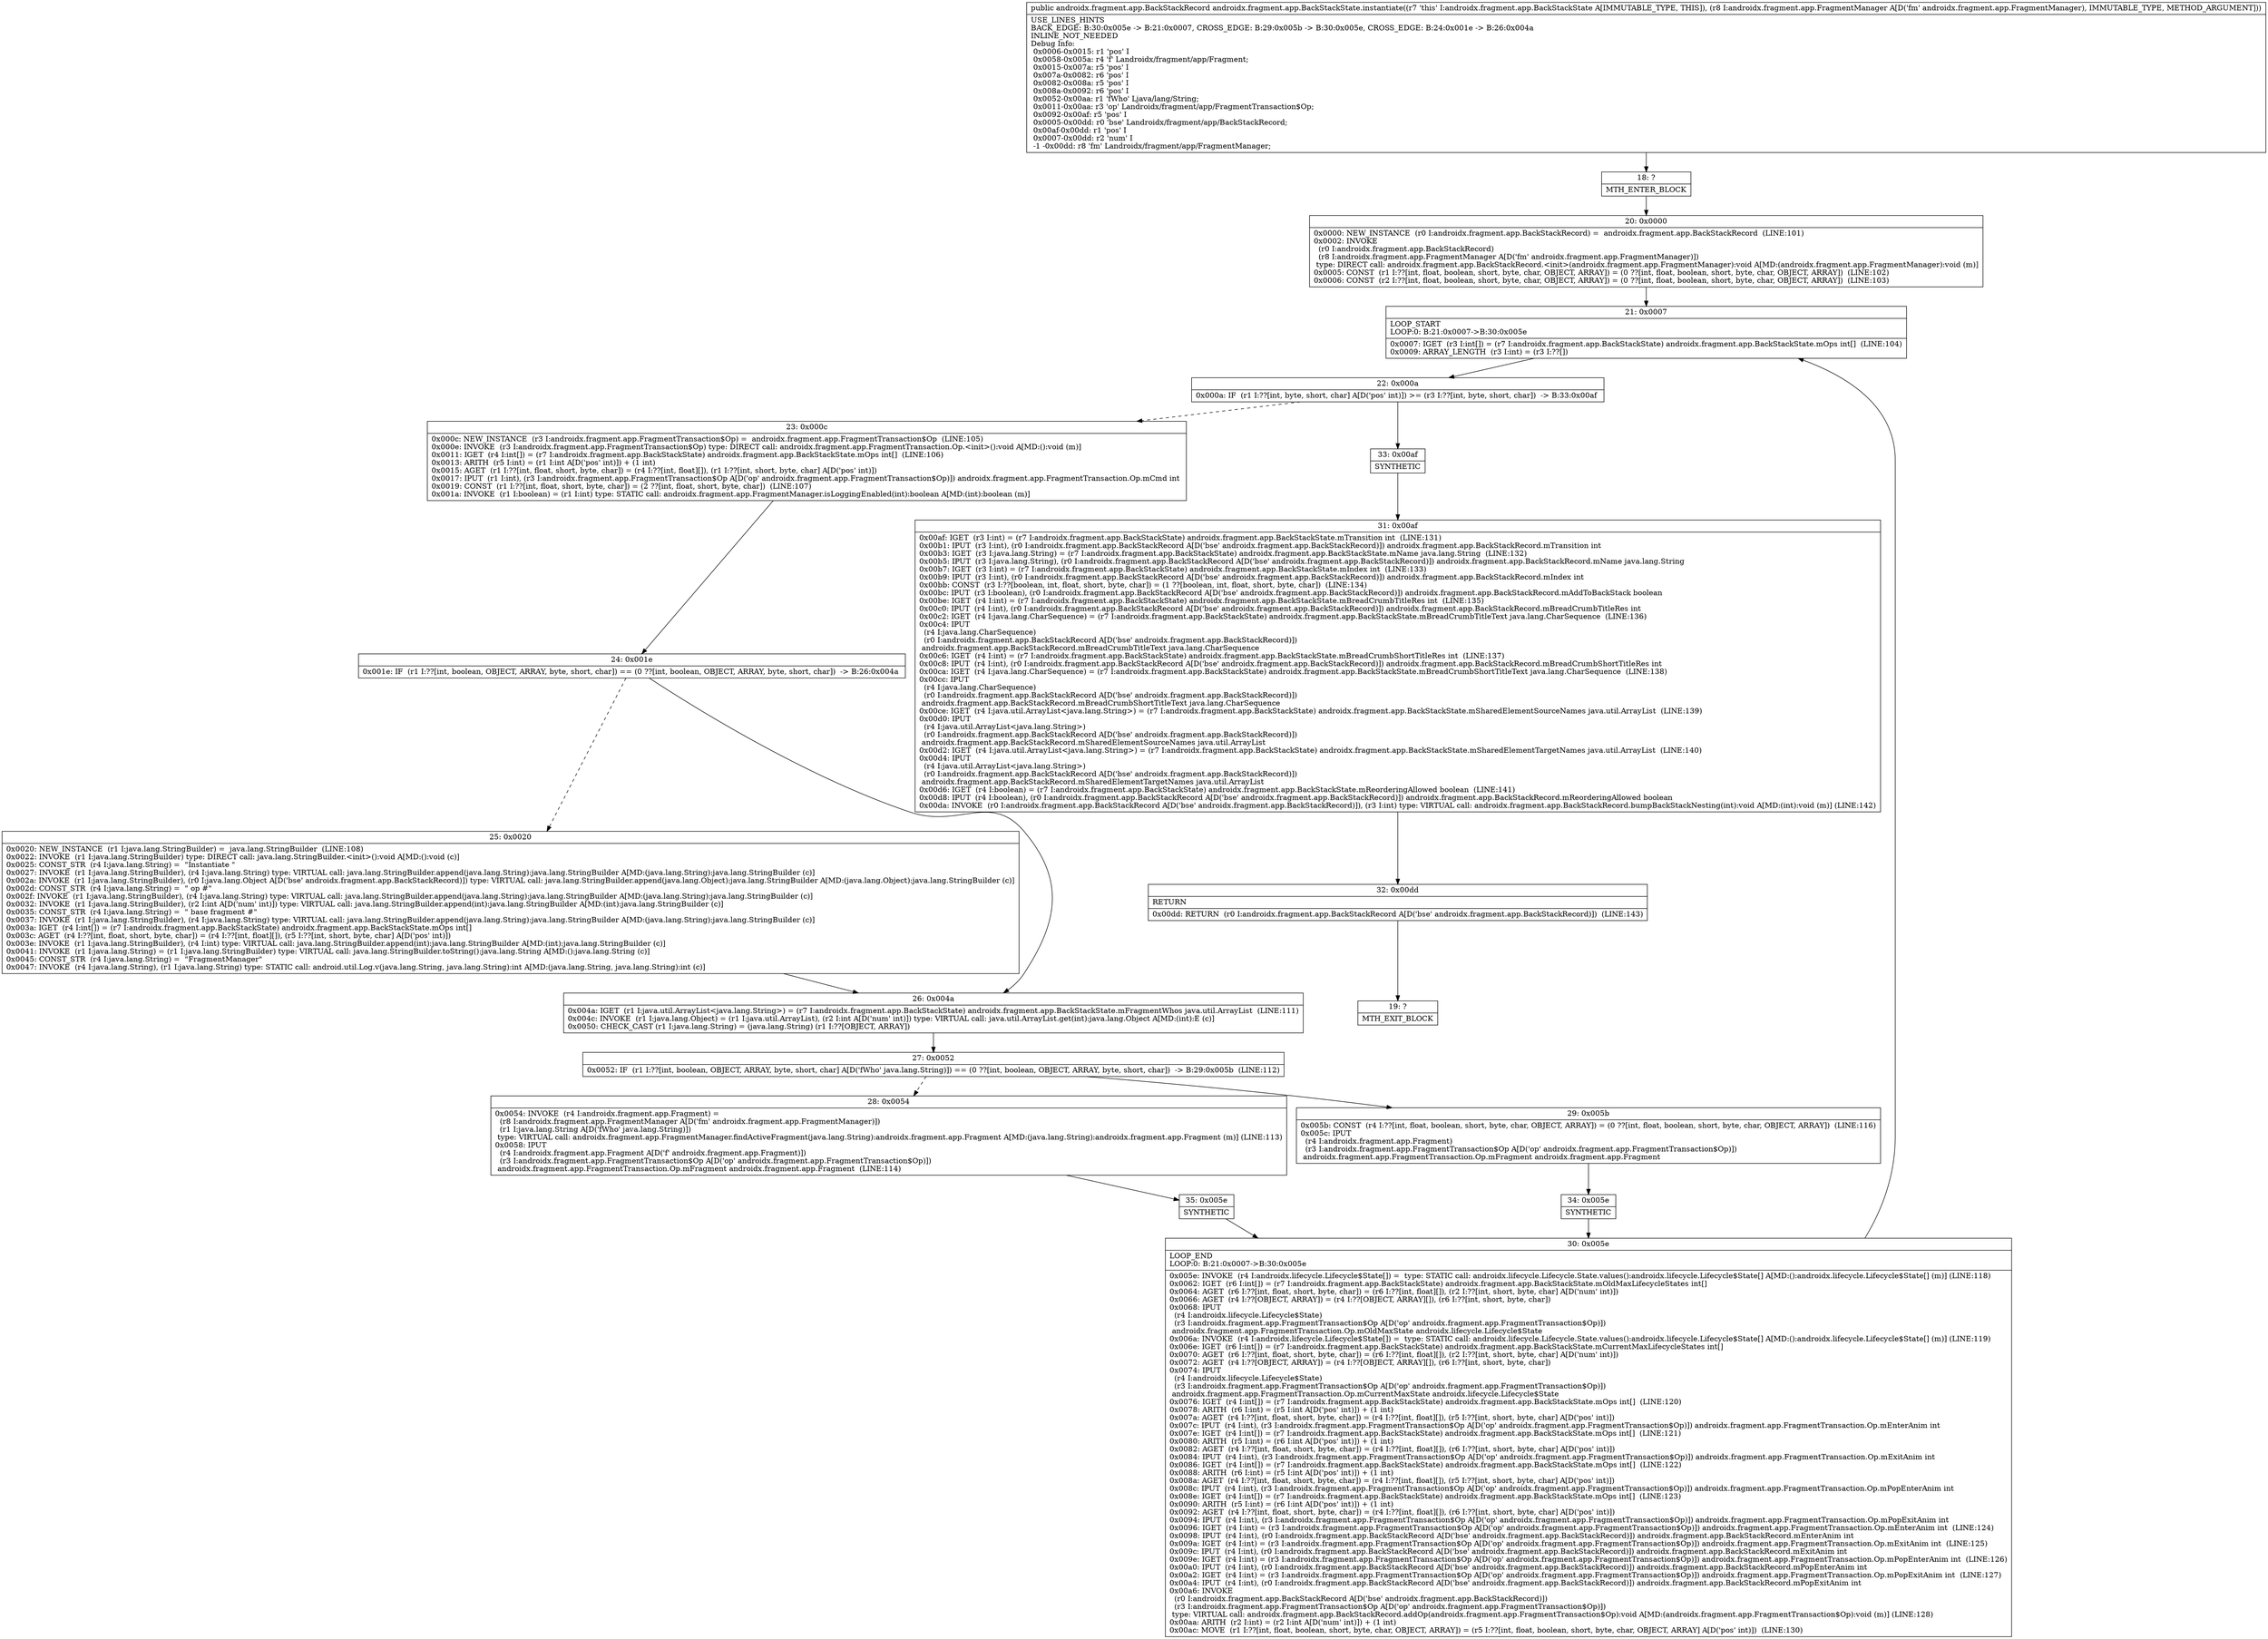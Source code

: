 digraph "CFG forandroidx.fragment.app.BackStackState.instantiate(Landroidx\/fragment\/app\/FragmentManager;)Landroidx\/fragment\/app\/BackStackRecord;" {
Node_18 [shape=record,label="{18\:\ ?|MTH_ENTER_BLOCK\l}"];
Node_20 [shape=record,label="{20\:\ 0x0000|0x0000: NEW_INSTANCE  (r0 I:androidx.fragment.app.BackStackRecord) =  androidx.fragment.app.BackStackRecord  (LINE:101)\l0x0002: INVOKE  \l  (r0 I:androidx.fragment.app.BackStackRecord)\l  (r8 I:androidx.fragment.app.FragmentManager A[D('fm' androidx.fragment.app.FragmentManager)])\l type: DIRECT call: androidx.fragment.app.BackStackRecord.\<init\>(androidx.fragment.app.FragmentManager):void A[MD:(androidx.fragment.app.FragmentManager):void (m)]\l0x0005: CONST  (r1 I:??[int, float, boolean, short, byte, char, OBJECT, ARRAY]) = (0 ??[int, float, boolean, short, byte, char, OBJECT, ARRAY])  (LINE:102)\l0x0006: CONST  (r2 I:??[int, float, boolean, short, byte, char, OBJECT, ARRAY]) = (0 ??[int, float, boolean, short, byte, char, OBJECT, ARRAY])  (LINE:103)\l}"];
Node_21 [shape=record,label="{21\:\ 0x0007|LOOP_START\lLOOP:0: B:21:0x0007\-\>B:30:0x005e\l|0x0007: IGET  (r3 I:int[]) = (r7 I:androidx.fragment.app.BackStackState) androidx.fragment.app.BackStackState.mOps int[]  (LINE:104)\l0x0009: ARRAY_LENGTH  (r3 I:int) = (r3 I:??[]) \l}"];
Node_22 [shape=record,label="{22\:\ 0x000a|0x000a: IF  (r1 I:??[int, byte, short, char] A[D('pos' int)]) \>= (r3 I:??[int, byte, short, char])  \-\> B:33:0x00af \l}"];
Node_23 [shape=record,label="{23\:\ 0x000c|0x000c: NEW_INSTANCE  (r3 I:androidx.fragment.app.FragmentTransaction$Op) =  androidx.fragment.app.FragmentTransaction$Op  (LINE:105)\l0x000e: INVOKE  (r3 I:androidx.fragment.app.FragmentTransaction$Op) type: DIRECT call: androidx.fragment.app.FragmentTransaction.Op.\<init\>():void A[MD:():void (m)]\l0x0011: IGET  (r4 I:int[]) = (r7 I:androidx.fragment.app.BackStackState) androidx.fragment.app.BackStackState.mOps int[]  (LINE:106)\l0x0013: ARITH  (r5 I:int) = (r1 I:int A[D('pos' int)]) + (1 int) \l0x0015: AGET  (r1 I:??[int, float, short, byte, char]) = (r4 I:??[int, float][]), (r1 I:??[int, short, byte, char] A[D('pos' int)]) \l0x0017: IPUT  (r1 I:int), (r3 I:androidx.fragment.app.FragmentTransaction$Op A[D('op' androidx.fragment.app.FragmentTransaction$Op)]) androidx.fragment.app.FragmentTransaction.Op.mCmd int \l0x0019: CONST  (r1 I:??[int, float, short, byte, char]) = (2 ??[int, float, short, byte, char])  (LINE:107)\l0x001a: INVOKE  (r1 I:boolean) = (r1 I:int) type: STATIC call: androidx.fragment.app.FragmentManager.isLoggingEnabled(int):boolean A[MD:(int):boolean (m)]\l}"];
Node_24 [shape=record,label="{24\:\ 0x001e|0x001e: IF  (r1 I:??[int, boolean, OBJECT, ARRAY, byte, short, char]) == (0 ??[int, boolean, OBJECT, ARRAY, byte, short, char])  \-\> B:26:0x004a \l}"];
Node_25 [shape=record,label="{25\:\ 0x0020|0x0020: NEW_INSTANCE  (r1 I:java.lang.StringBuilder) =  java.lang.StringBuilder  (LINE:108)\l0x0022: INVOKE  (r1 I:java.lang.StringBuilder) type: DIRECT call: java.lang.StringBuilder.\<init\>():void A[MD:():void (c)]\l0x0025: CONST_STR  (r4 I:java.lang.String) =  \"Instantiate \" \l0x0027: INVOKE  (r1 I:java.lang.StringBuilder), (r4 I:java.lang.String) type: VIRTUAL call: java.lang.StringBuilder.append(java.lang.String):java.lang.StringBuilder A[MD:(java.lang.String):java.lang.StringBuilder (c)]\l0x002a: INVOKE  (r1 I:java.lang.StringBuilder), (r0 I:java.lang.Object A[D('bse' androidx.fragment.app.BackStackRecord)]) type: VIRTUAL call: java.lang.StringBuilder.append(java.lang.Object):java.lang.StringBuilder A[MD:(java.lang.Object):java.lang.StringBuilder (c)]\l0x002d: CONST_STR  (r4 I:java.lang.String) =  \" op #\" \l0x002f: INVOKE  (r1 I:java.lang.StringBuilder), (r4 I:java.lang.String) type: VIRTUAL call: java.lang.StringBuilder.append(java.lang.String):java.lang.StringBuilder A[MD:(java.lang.String):java.lang.StringBuilder (c)]\l0x0032: INVOKE  (r1 I:java.lang.StringBuilder), (r2 I:int A[D('num' int)]) type: VIRTUAL call: java.lang.StringBuilder.append(int):java.lang.StringBuilder A[MD:(int):java.lang.StringBuilder (c)]\l0x0035: CONST_STR  (r4 I:java.lang.String) =  \" base fragment #\" \l0x0037: INVOKE  (r1 I:java.lang.StringBuilder), (r4 I:java.lang.String) type: VIRTUAL call: java.lang.StringBuilder.append(java.lang.String):java.lang.StringBuilder A[MD:(java.lang.String):java.lang.StringBuilder (c)]\l0x003a: IGET  (r4 I:int[]) = (r7 I:androidx.fragment.app.BackStackState) androidx.fragment.app.BackStackState.mOps int[] \l0x003c: AGET  (r4 I:??[int, float, short, byte, char]) = (r4 I:??[int, float][]), (r5 I:??[int, short, byte, char] A[D('pos' int)]) \l0x003e: INVOKE  (r1 I:java.lang.StringBuilder), (r4 I:int) type: VIRTUAL call: java.lang.StringBuilder.append(int):java.lang.StringBuilder A[MD:(int):java.lang.StringBuilder (c)]\l0x0041: INVOKE  (r1 I:java.lang.String) = (r1 I:java.lang.StringBuilder) type: VIRTUAL call: java.lang.StringBuilder.toString():java.lang.String A[MD:():java.lang.String (c)]\l0x0045: CONST_STR  (r4 I:java.lang.String) =  \"FragmentManager\" \l0x0047: INVOKE  (r4 I:java.lang.String), (r1 I:java.lang.String) type: STATIC call: android.util.Log.v(java.lang.String, java.lang.String):int A[MD:(java.lang.String, java.lang.String):int (c)]\l}"];
Node_26 [shape=record,label="{26\:\ 0x004a|0x004a: IGET  (r1 I:java.util.ArrayList\<java.lang.String\>) = (r7 I:androidx.fragment.app.BackStackState) androidx.fragment.app.BackStackState.mFragmentWhos java.util.ArrayList  (LINE:111)\l0x004c: INVOKE  (r1 I:java.lang.Object) = (r1 I:java.util.ArrayList), (r2 I:int A[D('num' int)]) type: VIRTUAL call: java.util.ArrayList.get(int):java.lang.Object A[MD:(int):E (c)]\l0x0050: CHECK_CAST (r1 I:java.lang.String) = (java.lang.String) (r1 I:??[OBJECT, ARRAY]) \l}"];
Node_27 [shape=record,label="{27\:\ 0x0052|0x0052: IF  (r1 I:??[int, boolean, OBJECT, ARRAY, byte, short, char] A[D('fWho' java.lang.String)]) == (0 ??[int, boolean, OBJECT, ARRAY, byte, short, char])  \-\> B:29:0x005b  (LINE:112)\l}"];
Node_28 [shape=record,label="{28\:\ 0x0054|0x0054: INVOKE  (r4 I:androidx.fragment.app.Fragment) = \l  (r8 I:androidx.fragment.app.FragmentManager A[D('fm' androidx.fragment.app.FragmentManager)])\l  (r1 I:java.lang.String A[D('fWho' java.lang.String)])\l type: VIRTUAL call: androidx.fragment.app.FragmentManager.findActiveFragment(java.lang.String):androidx.fragment.app.Fragment A[MD:(java.lang.String):androidx.fragment.app.Fragment (m)] (LINE:113)\l0x0058: IPUT  \l  (r4 I:androidx.fragment.app.Fragment A[D('f' androidx.fragment.app.Fragment)])\l  (r3 I:androidx.fragment.app.FragmentTransaction$Op A[D('op' androidx.fragment.app.FragmentTransaction$Op)])\l androidx.fragment.app.FragmentTransaction.Op.mFragment androidx.fragment.app.Fragment  (LINE:114)\l}"];
Node_35 [shape=record,label="{35\:\ 0x005e|SYNTHETIC\l}"];
Node_30 [shape=record,label="{30\:\ 0x005e|LOOP_END\lLOOP:0: B:21:0x0007\-\>B:30:0x005e\l|0x005e: INVOKE  (r4 I:androidx.lifecycle.Lifecycle$State[]) =  type: STATIC call: androidx.lifecycle.Lifecycle.State.values():androidx.lifecycle.Lifecycle$State[] A[MD:():androidx.lifecycle.Lifecycle$State[] (m)] (LINE:118)\l0x0062: IGET  (r6 I:int[]) = (r7 I:androidx.fragment.app.BackStackState) androidx.fragment.app.BackStackState.mOldMaxLifecycleStates int[] \l0x0064: AGET  (r6 I:??[int, float, short, byte, char]) = (r6 I:??[int, float][]), (r2 I:??[int, short, byte, char] A[D('num' int)]) \l0x0066: AGET  (r4 I:??[OBJECT, ARRAY]) = (r4 I:??[OBJECT, ARRAY][]), (r6 I:??[int, short, byte, char]) \l0x0068: IPUT  \l  (r4 I:androidx.lifecycle.Lifecycle$State)\l  (r3 I:androidx.fragment.app.FragmentTransaction$Op A[D('op' androidx.fragment.app.FragmentTransaction$Op)])\l androidx.fragment.app.FragmentTransaction.Op.mOldMaxState androidx.lifecycle.Lifecycle$State \l0x006a: INVOKE  (r4 I:androidx.lifecycle.Lifecycle$State[]) =  type: STATIC call: androidx.lifecycle.Lifecycle.State.values():androidx.lifecycle.Lifecycle$State[] A[MD:():androidx.lifecycle.Lifecycle$State[] (m)] (LINE:119)\l0x006e: IGET  (r6 I:int[]) = (r7 I:androidx.fragment.app.BackStackState) androidx.fragment.app.BackStackState.mCurrentMaxLifecycleStates int[] \l0x0070: AGET  (r6 I:??[int, float, short, byte, char]) = (r6 I:??[int, float][]), (r2 I:??[int, short, byte, char] A[D('num' int)]) \l0x0072: AGET  (r4 I:??[OBJECT, ARRAY]) = (r4 I:??[OBJECT, ARRAY][]), (r6 I:??[int, short, byte, char]) \l0x0074: IPUT  \l  (r4 I:androidx.lifecycle.Lifecycle$State)\l  (r3 I:androidx.fragment.app.FragmentTransaction$Op A[D('op' androidx.fragment.app.FragmentTransaction$Op)])\l androidx.fragment.app.FragmentTransaction.Op.mCurrentMaxState androidx.lifecycle.Lifecycle$State \l0x0076: IGET  (r4 I:int[]) = (r7 I:androidx.fragment.app.BackStackState) androidx.fragment.app.BackStackState.mOps int[]  (LINE:120)\l0x0078: ARITH  (r6 I:int) = (r5 I:int A[D('pos' int)]) + (1 int) \l0x007a: AGET  (r4 I:??[int, float, short, byte, char]) = (r4 I:??[int, float][]), (r5 I:??[int, short, byte, char] A[D('pos' int)]) \l0x007c: IPUT  (r4 I:int), (r3 I:androidx.fragment.app.FragmentTransaction$Op A[D('op' androidx.fragment.app.FragmentTransaction$Op)]) androidx.fragment.app.FragmentTransaction.Op.mEnterAnim int \l0x007e: IGET  (r4 I:int[]) = (r7 I:androidx.fragment.app.BackStackState) androidx.fragment.app.BackStackState.mOps int[]  (LINE:121)\l0x0080: ARITH  (r5 I:int) = (r6 I:int A[D('pos' int)]) + (1 int) \l0x0082: AGET  (r4 I:??[int, float, short, byte, char]) = (r4 I:??[int, float][]), (r6 I:??[int, short, byte, char] A[D('pos' int)]) \l0x0084: IPUT  (r4 I:int), (r3 I:androidx.fragment.app.FragmentTransaction$Op A[D('op' androidx.fragment.app.FragmentTransaction$Op)]) androidx.fragment.app.FragmentTransaction.Op.mExitAnim int \l0x0086: IGET  (r4 I:int[]) = (r7 I:androidx.fragment.app.BackStackState) androidx.fragment.app.BackStackState.mOps int[]  (LINE:122)\l0x0088: ARITH  (r6 I:int) = (r5 I:int A[D('pos' int)]) + (1 int) \l0x008a: AGET  (r4 I:??[int, float, short, byte, char]) = (r4 I:??[int, float][]), (r5 I:??[int, short, byte, char] A[D('pos' int)]) \l0x008c: IPUT  (r4 I:int), (r3 I:androidx.fragment.app.FragmentTransaction$Op A[D('op' androidx.fragment.app.FragmentTransaction$Op)]) androidx.fragment.app.FragmentTransaction.Op.mPopEnterAnim int \l0x008e: IGET  (r4 I:int[]) = (r7 I:androidx.fragment.app.BackStackState) androidx.fragment.app.BackStackState.mOps int[]  (LINE:123)\l0x0090: ARITH  (r5 I:int) = (r6 I:int A[D('pos' int)]) + (1 int) \l0x0092: AGET  (r4 I:??[int, float, short, byte, char]) = (r4 I:??[int, float][]), (r6 I:??[int, short, byte, char] A[D('pos' int)]) \l0x0094: IPUT  (r4 I:int), (r3 I:androidx.fragment.app.FragmentTransaction$Op A[D('op' androidx.fragment.app.FragmentTransaction$Op)]) androidx.fragment.app.FragmentTransaction.Op.mPopExitAnim int \l0x0096: IGET  (r4 I:int) = (r3 I:androidx.fragment.app.FragmentTransaction$Op A[D('op' androidx.fragment.app.FragmentTransaction$Op)]) androidx.fragment.app.FragmentTransaction.Op.mEnterAnim int  (LINE:124)\l0x0098: IPUT  (r4 I:int), (r0 I:androidx.fragment.app.BackStackRecord A[D('bse' androidx.fragment.app.BackStackRecord)]) androidx.fragment.app.BackStackRecord.mEnterAnim int \l0x009a: IGET  (r4 I:int) = (r3 I:androidx.fragment.app.FragmentTransaction$Op A[D('op' androidx.fragment.app.FragmentTransaction$Op)]) androidx.fragment.app.FragmentTransaction.Op.mExitAnim int  (LINE:125)\l0x009c: IPUT  (r4 I:int), (r0 I:androidx.fragment.app.BackStackRecord A[D('bse' androidx.fragment.app.BackStackRecord)]) androidx.fragment.app.BackStackRecord.mExitAnim int \l0x009e: IGET  (r4 I:int) = (r3 I:androidx.fragment.app.FragmentTransaction$Op A[D('op' androidx.fragment.app.FragmentTransaction$Op)]) androidx.fragment.app.FragmentTransaction.Op.mPopEnterAnim int  (LINE:126)\l0x00a0: IPUT  (r4 I:int), (r0 I:androidx.fragment.app.BackStackRecord A[D('bse' androidx.fragment.app.BackStackRecord)]) androidx.fragment.app.BackStackRecord.mPopEnterAnim int \l0x00a2: IGET  (r4 I:int) = (r3 I:androidx.fragment.app.FragmentTransaction$Op A[D('op' androidx.fragment.app.FragmentTransaction$Op)]) androidx.fragment.app.FragmentTransaction.Op.mPopExitAnim int  (LINE:127)\l0x00a4: IPUT  (r4 I:int), (r0 I:androidx.fragment.app.BackStackRecord A[D('bse' androidx.fragment.app.BackStackRecord)]) androidx.fragment.app.BackStackRecord.mPopExitAnim int \l0x00a6: INVOKE  \l  (r0 I:androidx.fragment.app.BackStackRecord A[D('bse' androidx.fragment.app.BackStackRecord)])\l  (r3 I:androidx.fragment.app.FragmentTransaction$Op A[D('op' androidx.fragment.app.FragmentTransaction$Op)])\l type: VIRTUAL call: androidx.fragment.app.BackStackRecord.addOp(androidx.fragment.app.FragmentTransaction$Op):void A[MD:(androidx.fragment.app.FragmentTransaction$Op):void (m)] (LINE:128)\l0x00aa: ARITH  (r2 I:int) = (r2 I:int A[D('num' int)]) + (1 int) \l0x00ac: MOVE  (r1 I:??[int, float, boolean, short, byte, char, OBJECT, ARRAY]) = (r5 I:??[int, float, boolean, short, byte, char, OBJECT, ARRAY] A[D('pos' int)])  (LINE:130)\l}"];
Node_29 [shape=record,label="{29\:\ 0x005b|0x005b: CONST  (r4 I:??[int, float, boolean, short, byte, char, OBJECT, ARRAY]) = (0 ??[int, float, boolean, short, byte, char, OBJECT, ARRAY])  (LINE:116)\l0x005c: IPUT  \l  (r4 I:androidx.fragment.app.Fragment)\l  (r3 I:androidx.fragment.app.FragmentTransaction$Op A[D('op' androidx.fragment.app.FragmentTransaction$Op)])\l androidx.fragment.app.FragmentTransaction.Op.mFragment androidx.fragment.app.Fragment \l}"];
Node_34 [shape=record,label="{34\:\ 0x005e|SYNTHETIC\l}"];
Node_33 [shape=record,label="{33\:\ 0x00af|SYNTHETIC\l}"];
Node_31 [shape=record,label="{31\:\ 0x00af|0x00af: IGET  (r3 I:int) = (r7 I:androidx.fragment.app.BackStackState) androidx.fragment.app.BackStackState.mTransition int  (LINE:131)\l0x00b1: IPUT  (r3 I:int), (r0 I:androidx.fragment.app.BackStackRecord A[D('bse' androidx.fragment.app.BackStackRecord)]) androidx.fragment.app.BackStackRecord.mTransition int \l0x00b3: IGET  (r3 I:java.lang.String) = (r7 I:androidx.fragment.app.BackStackState) androidx.fragment.app.BackStackState.mName java.lang.String  (LINE:132)\l0x00b5: IPUT  (r3 I:java.lang.String), (r0 I:androidx.fragment.app.BackStackRecord A[D('bse' androidx.fragment.app.BackStackRecord)]) androidx.fragment.app.BackStackRecord.mName java.lang.String \l0x00b7: IGET  (r3 I:int) = (r7 I:androidx.fragment.app.BackStackState) androidx.fragment.app.BackStackState.mIndex int  (LINE:133)\l0x00b9: IPUT  (r3 I:int), (r0 I:androidx.fragment.app.BackStackRecord A[D('bse' androidx.fragment.app.BackStackRecord)]) androidx.fragment.app.BackStackRecord.mIndex int \l0x00bb: CONST  (r3 I:??[boolean, int, float, short, byte, char]) = (1 ??[boolean, int, float, short, byte, char])  (LINE:134)\l0x00bc: IPUT  (r3 I:boolean), (r0 I:androidx.fragment.app.BackStackRecord A[D('bse' androidx.fragment.app.BackStackRecord)]) androidx.fragment.app.BackStackRecord.mAddToBackStack boolean \l0x00be: IGET  (r4 I:int) = (r7 I:androidx.fragment.app.BackStackState) androidx.fragment.app.BackStackState.mBreadCrumbTitleRes int  (LINE:135)\l0x00c0: IPUT  (r4 I:int), (r0 I:androidx.fragment.app.BackStackRecord A[D('bse' androidx.fragment.app.BackStackRecord)]) androidx.fragment.app.BackStackRecord.mBreadCrumbTitleRes int \l0x00c2: IGET  (r4 I:java.lang.CharSequence) = (r7 I:androidx.fragment.app.BackStackState) androidx.fragment.app.BackStackState.mBreadCrumbTitleText java.lang.CharSequence  (LINE:136)\l0x00c4: IPUT  \l  (r4 I:java.lang.CharSequence)\l  (r0 I:androidx.fragment.app.BackStackRecord A[D('bse' androidx.fragment.app.BackStackRecord)])\l androidx.fragment.app.BackStackRecord.mBreadCrumbTitleText java.lang.CharSequence \l0x00c6: IGET  (r4 I:int) = (r7 I:androidx.fragment.app.BackStackState) androidx.fragment.app.BackStackState.mBreadCrumbShortTitleRes int  (LINE:137)\l0x00c8: IPUT  (r4 I:int), (r0 I:androidx.fragment.app.BackStackRecord A[D('bse' androidx.fragment.app.BackStackRecord)]) androidx.fragment.app.BackStackRecord.mBreadCrumbShortTitleRes int \l0x00ca: IGET  (r4 I:java.lang.CharSequence) = (r7 I:androidx.fragment.app.BackStackState) androidx.fragment.app.BackStackState.mBreadCrumbShortTitleText java.lang.CharSequence  (LINE:138)\l0x00cc: IPUT  \l  (r4 I:java.lang.CharSequence)\l  (r0 I:androidx.fragment.app.BackStackRecord A[D('bse' androidx.fragment.app.BackStackRecord)])\l androidx.fragment.app.BackStackRecord.mBreadCrumbShortTitleText java.lang.CharSequence \l0x00ce: IGET  (r4 I:java.util.ArrayList\<java.lang.String\>) = (r7 I:androidx.fragment.app.BackStackState) androidx.fragment.app.BackStackState.mSharedElementSourceNames java.util.ArrayList  (LINE:139)\l0x00d0: IPUT  \l  (r4 I:java.util.ArrayList\<java.lang.String\>)\l  (r0 I:androidx.fragment.app.BackStackRecord A[D('bse' androidx.fragment.app.BackStackRecord)])\l androidx.fragment.app.BackStackRecord.mSharedElementSourceNames java.util.ArrayList \l0x00d2: IGET  (r4 I:java.util.ArrayList\<java.lang.String\>) = (r7 I:androidx.fragment.app.BackStackState) androidx.fragment.app.BackStackState.mSharedElementTargetNames java.util.ArrayList  (LINE:140)\l0x00d4: IPUT  \l  (r4 I:java.util.ArrayList\<java.lang.String\>)\l  (r0 I:androidx.fragment.app.BackStackRecord A[D('bse' androidx.fragment.app.BackStackRecord)])\l androidx.fragment.app.BackStackRecord.mSharedElementTargetNames java.util.ArrayList \l0x00d6: IGET  (r4 I:boolean) = (r7 I:androidx.fragment.app.BackStackState) androidx.fragment.app.BackStackState.mReorderingAllowed boolean  (LINE:141)\l0x00d8: IPUT  (r4 I:boolean), (r0 I:androidx.fragment.app.BackStackRecord A[D('bse' androidx.fragment.app.BackStackRecord)]) androidx.fragment.app.BackStackRecord.mReorderingAllowed boolean \l0x00da: INVOKE  (r0 I:androidx.fragment.app.BackStackRecord A[D('bse' androidx.fragment.app.BackStackRecord)]), (r3 I:int) type: VIRTUAL call: androidx.fragment.app.BackStackRecord.bumpBackStackNesting(int):void A[MD:(int):void (m)] (LINE:142)\l}"];
Node_32 [shape=record,label="{32\:\ 0x00dd|RETURN\l|0x00dd: RETURN  (r0 I:androidx.fragment.app.BackStackRecord A[D('bse' androidx.fragment.app.BackStackRecord)])  (LINE:143)\l}"];
Node_19 [shape=record,label="{19\:\ ?|MTH_EXIT_BLOCK\l}"];
MethodNode[shape=record,label="{public androidx.fragment.app.BackStackRecord androidx.fragment.app.BackStackState.instantiate((r7 'this' I:androidx.fragment.app.BackStackState A[IMMUTABLE_TYPE, THIS]), (r8 I:androidx.fragment.app.FragmentManager A[D('fm' androidx.fragment.app.FragmentManager), IMMUTABLE_TYPE, METHOD_ARGUMENT]))  | USE_LINES_HINTS\lBACK_EDGE: B:30:0x005e \-\> B:21:0x0007, CROSS_EDGE: B:29:0x005b \-\> B:30:0x005e, CROSS_EDGE: B:24:0x001e \-\> B:26:0x004a\lINLINE_NOT_NEEDED\lDebug Info:\l  0x0006\-0x0015: r1 'pos' I\l  0x0058\-0x005a: r4 'f' Landroidx\/fragment\/app\/Fragment;\l  0x0015\-0x007a: r5 'pos' I\l  0x007a\-0x0082: r6 'pos' I\l  0x0082\-0x008a: r5 'pos' I\l  0x008a\-0x0092: r6 'pos' I\l  0x0052\-0x00aa: r1 'fWho' Ljava\/lang\/String;\l  0x0011\-0x00aa: r3 'op' Landroidx\/fragment\/app\/FragmentTransaction$Op;\l  0x0092\-0x00af: r5 'pos' I\l  0x0005\-0x00dd: r0 'bse' Landroidx\/fragment\/app\/BackStackRecord;\l  0x00af\-0x00dd: r1 'pos' I\l  0x0007\-0x00dd: r2 'num' I\l  \-1 \-0x00dd: r8 'fm' Landroidx\/fragment\/app\/FragmentManager;\l}"];
MethodNode -> Node_18;Node_18 -> Node_20;
Node_20 -> Node_21;
Node_21 -> Node_22;
Node_22 -> Node_23[style=dashed];
Node_22 -> Node_33;
Node_23 -> Node_24;
Node_24 -> Node_25[style=dashed];
Node_24 -> Node_26;
Node_25 -> Node_26;
Node_26 -> Node_27;
Node_27 -> Node_28[style=dashed];
Node_27 -> Node_29;
Node_28 -> Node_35;
Node_35 -> Node_30;
Node_30 -> Node_21;
Node_29 -> Node_34;
Node_34 -> Node_30;
Node_33 -> Node_31;
Node_31 -> Node_32;
Node_32 -> Node_19;
}


